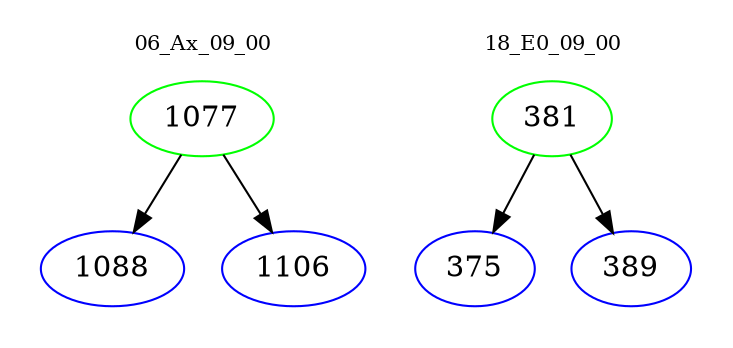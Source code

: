 digraph{
subgraph cluster_0 {
color = white
label = "06_Ax_09_00";
fontsize=10;
T0_1077 [label="1077", color="green"]
T0_1077 -> T0_1088 [color="black"]
T0_1088 [label="1088", color="blue"]
T0_1077 -> T0_1106 [color="black"]
T0_1106 [label="1106", color="blue"]
}
subgraph cluster_1 {
color = white
label = "18_E0_09_00";
fontsize=10;
T1_381 [label="381", color="green"]
T1_381 -> T1_375 [color="black"]
T1_375 [label="375", color="blue"]
T1_381 -> T1_389 [color="black"]
T1_389 [label="389", color="blue"]
}
}
